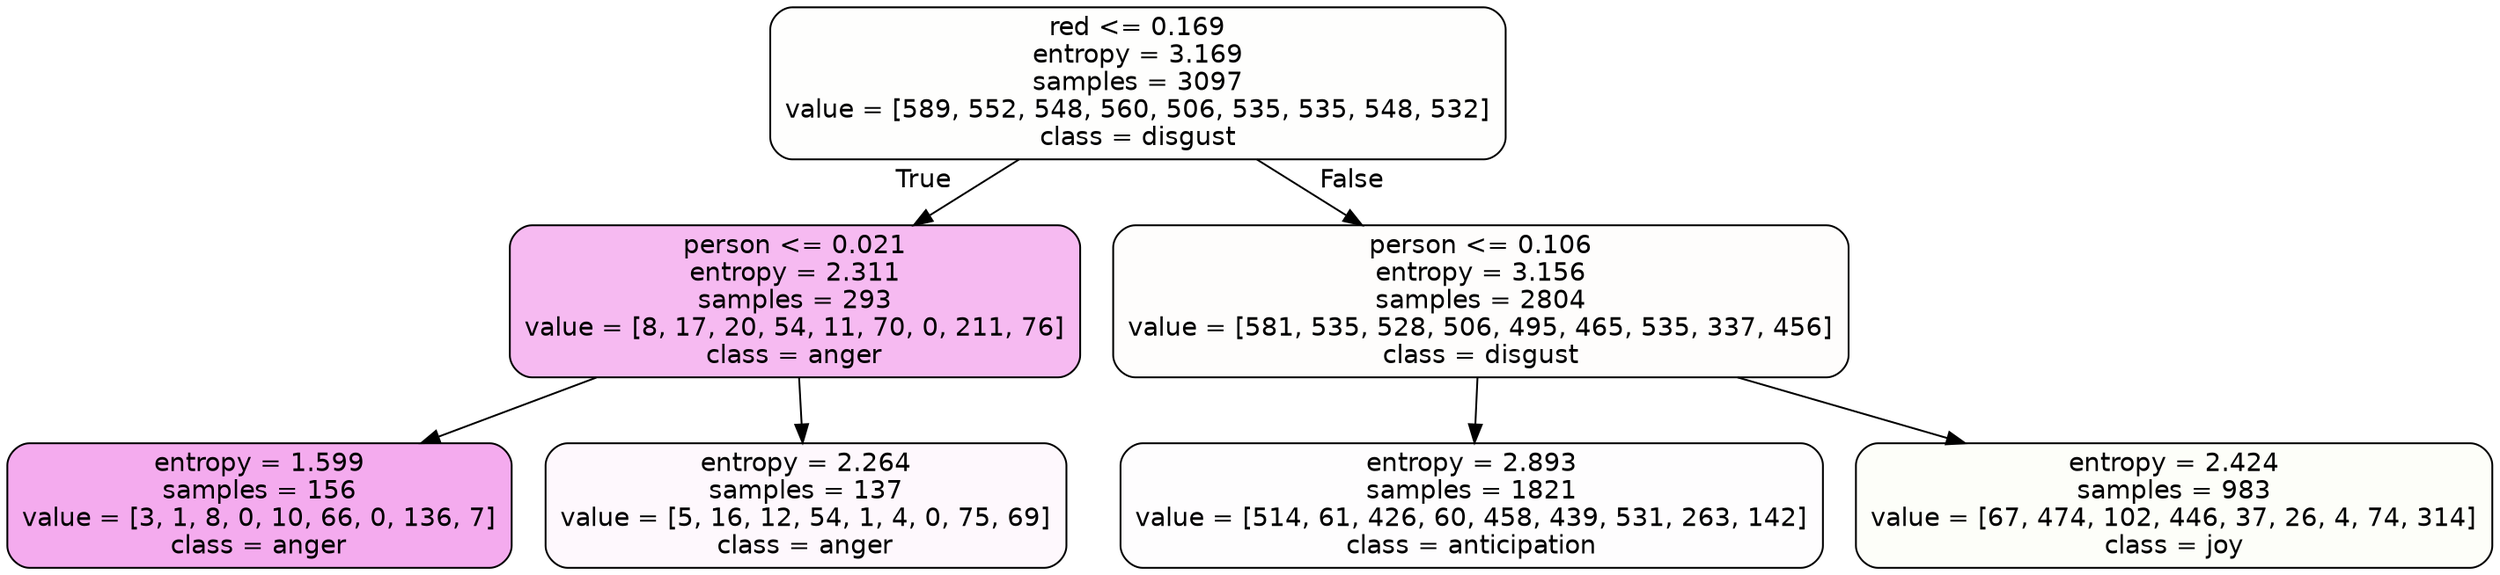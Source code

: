 digraph Tree {
node [shape=box, style="filled, rounded", color="black", fontname=helvetica] ;
edge [fontname=helvetica] ;
0 [label="red <= 0.169\nentropy = 3.169\nsamples = 3097\nvalue = [589, 552, 548, 560, 506, 535, 535, 548, 532]\nclass = disgust", fillcolor="#e5813902"] ;
1 [label="person <= 0.021\nentropy = 2.311\nsamples = 293\nvalue = [8, 17, 20, 54, 11, 70, 0, 211, 76]\nclass = anger", fillcolor="#e539d758"] ;
0 -> 1 [labeldistance=2.5, labelangle=45, headlabel="True"] ;
2 [label="entropy = 1.599\nsamples = 156\nvalue = [3, 1, 8, 0, 10, 66, 0, 136, 7]\nclass = anger", fillcolor="#e539d76c"] ;
1 -> 2 ;
3 [label="entropy = 2.264\nsamples = 137\nvalue = [5, 16, 12, 54, 1, 4, 0, 75, 69]\nclass = anger", fillcolor="#e539d709"] ;
1 -> 3 ;
4 [label="person <= 0.106\nentropy = 3.156\nsamples = 2804\nvalue = [581, 535, 528, 506, 495, 465, 535, 337, 456]\nclass = disgust", fillcolor="#e5813903"] ;
0 -> 4 [labeldistance=2.5, labelangle=-45, headlabel="False"] ;
5 [label="entropy = 2.893\nsamples = 1821\nvalue = [514, 61, 426, 60, 458, 439, 531, 263, 142]\nclass = anticipation", fillcolor="#8139e502"] ;
4 -> 5 ;
6 [label="entropy = 2.424\nsamples = 983\nvalue = [67, 474, 102, 446, 37, 26, 4, 74, 314]\nclass = joy", fillcolor="#d7e53907"] ;
4 -> 6 ;
}
